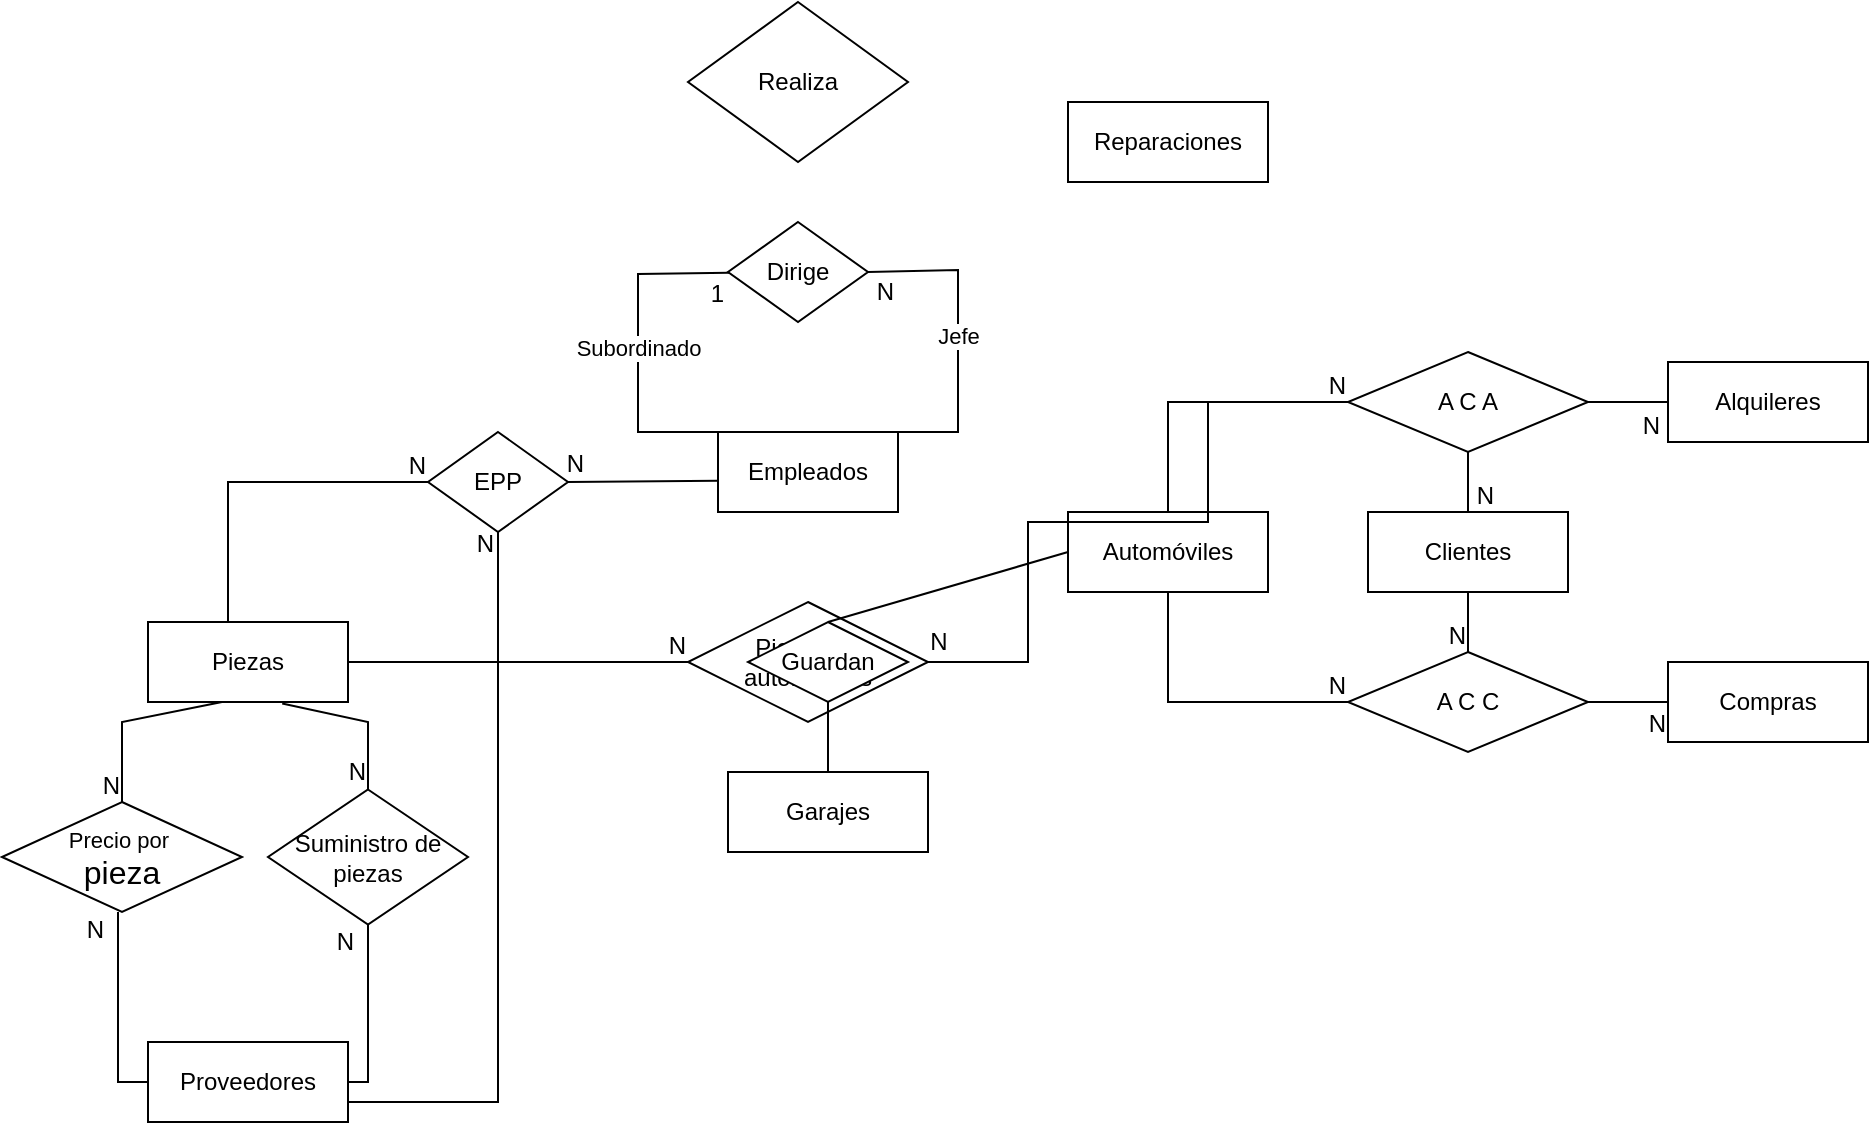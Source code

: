 <mxfile version="24.8.6">
  <diagram name="Página-1" id="gJw8Lhun-Aa-bNbXO7BL">
    <mxGraphModel dx="1776" dy="1097" grid="1" gridSize="10" guides="1" tooltips="1" connect="1" arrows="1" fold="1" page="1" pageScale="1" pageWidth="827" pageHeight="1169" math="0" shadow="0">
      <root>
        <mxCell id="0" />
        <mxCell id="1" parent="0" />
        <mxCell id="eUfo0shMedG3Ke2v0n19-6" value="Compras" style="whiteSpace=wrap;html=1;align=center;" parent="1" vertex="1">
          <mxGeometry x="800" y="650" width="100" height="40" as="geometry" />
        </mxCell>
        <mxCell id="eUfo0shMedG3Ke2v0n19-7" value="Clientes" style="whiteSpace=wrap;html=1;align=center;" parent="1" vertex="1">
          <mxGeometry x="650" y="575" width="100" height="40" as="geometry" />
        </mxCell>
        <mxCell id="eUfo0shMedG3Ke2v0n19-8" value="Alquileres" style="whiteSpace=wrap;html=1;align=center;" parent="1" vertex="1">
          <mxGeometry x="800" y="500" width="100" height="40" as="geometry" />
        </mxCell>
        <mxCell id="eUfo0shMedG3Ke2v0n19-9" value="Piezas" style="whiteSpace=wrap;html=1;align=center;" parent="1" vertex="1">
          <mxGeometry x="40" y="630" width="100" height="40" as="geometry" />
        </mxCell>
        <mxCell id="eUfo0shMedG3Ke2v0n19-10" value="Reparaciones" style="whiteSpace=wrap;html=1;align=center;" parent="1" vertex="1">
          <mxGeometry x="500" y="370" width="100" height="40" as="geometry" />
        </mxCell>
        <mxCell id="eUfo0shMedG3Ke2v0n19-11" value="Automóviles" style="whiteSpace=wrap;html=1;align=center;" parent="1" vertex="1">
          <mxGeometry x="500" y="575" width="100" height="40" as="geometry" />
        </mxCell>
        <mxCell id="eUfo0shMedG3Ke2v0n19-12" value="Proveedores" style="whiteSpace=wrap;html=1;align=center;" parent="1" vertex="1">
          <mxGeometry x="40" y="840" width="100" height="40" as="geometry" />
        </mxCell>
        <mxCell id="eUfo0shMedG3Ke2v0n19-14" value="Garajes" style="whiteSpace=wrap;html=1;align=center;" parent="1" vertex="1">
          <mxGeometry x="330" y="705" width="100" height="40" as="geometry" />
        </mxCell>
        <mxCell id="eUfo0shMedG3Ke2v0n19-15" value="Empleados" style="whiteSpace=wrap;html=1;align=center;" parent="1" vertex="1">
          <mxGeometry x="325" y="535" width="90" height="40" as="geometry" />
        </mxCell>
        <mxCell id="eUfo0shMedG3Ke2v0n19-24" value="Dirige" style="shape=rhombus;perimeter=rhombusPerimeter;whiteSpace=wrap;html=1;align=center;" parent="1" vertex="1">
          <mxGeometry x="330" y="430" width="70" height="50" as="geometry" />
        </mxCell>
        <mxCell id="eUfo0shMedG3Ke2v0n19-36" value="Subordinado" style="endArrow=none;html=1;rounded=0;" parent="1" source="eUfo0shMedG3Ke2v0n19-24" edge="1">
          <mxGeometry relative="1" as="geometry">
            <mxPoint x="285" y="426" as="sourcePoint" />
            <mxPoint x="325" y="535" as="targetPoint" />
            <Array as="points">
              <mxPoint x="285" y="456" />
              <mxPoint x="285" y="535" />
            </Array>
          </mxGeometry>
        </mxCell>
        <mxCell id="eUfo0shMedG3Ke2v0n19-37" value="1" style="resizable=0;html=1;whiteSpace=wrap;align=right;verticalAlign=bottom;" parent="eUfo0shMedG3Ke2v0n19-36" connectable="0" vertex="1">
          <mxGeometry x="1" relative="1" as="geometry">
            <mxPoint x="5" y="-61" as="offset" />
          </mxGeometry>
        </mxCell>
        <mxCell id="eUfo0shMedG3Ke2v0n19-38" value="Jefe" style="endArrow=none;html=1;rounded=0;entryX=1;entryY=0;entryDx=0;entryDy=0;exitX=1;exitY=0.5;exitDx=0;exitDy=0;" parent="1" source="eUfo0shMedG3Ke2v0n19-24" target="eUfo0shMedG3Ke2v0n19-15" edge="1">
          <mxGeometry x="0.007" relative="1" as="geometry">
            <mxPoint x="415" y="454" as="sourcePoint" />
            <mxPoint x="445" y="526" as="targetPoint" />
            <Array as="points">
              <mxPoint x="445" y="454" />
              <mxPoint x="445" y="535" />
            </Array>
            <mxPoint as="offset" />
          </mxGeometry>
        </mxCell>
        <mxCell id="eUfo0shMedG3Ke2v0n19-39" value="N" style="resizable=0;html=1;whiteSpace=wrap;align=right;verticalAlign=bottom;" parent="eUfo0shMedG3Ke2v0n19-38" connectable="0" vertex="1">
          <mxGeometry x="1" relative="1" as="geometry">
            <mxPoint x="-1" y="-62" as="offset" />
          </mxGeometry>
        </mxCell>
        <mxCell id="eUfo0shMedG3Ke2v0n19-42" style="edgeStyle=orthogonalEdgeStyle;rounded=0;orthogonalLoop=1;jettySize=auto;html=1;exitX=0.5;exitY=1;exitDx=0;exitDy=0;" parent="1" source="eUfo0shMedG3Ke2v0n19-10" target="eUfo0shMedG3Ke2v0n19-10" edge="1">
          <mxGeometry relative="1" as="geometry" />
        </mxCell>
        <mxCell id="eUfo0shMedG3Ke2v0n19-43" value="Realiza" style="shape=rhombus;perimeter=rhombusPerimeter;whiteSpace=wrap;html=1;align=center;" parent="1" vertex="1">
          <mxGeometry x="310" y="320" width="110" height="80" as="geometry" />
        </mxCell>
        <mxCell id="yg8PxBLgU_6ZOjR3Xr8K-2" value="A C C" style="shape=rhombus;perimeter=rhombusPerimeter;whiteSpace=wrap;html=1;align=center;" vertex="1" parent="1">
          <mxGeometry x="640" y="645" width="120" height="50" as="geometry" />
        </mxCell>
        <mxCell id="eUfo0shMedG3Ke2v0n19-51" value="&lt;font style=&quot;font-size: 11px;&quot;&gt;Precio por&amp;nbsp;&lt;/font&gt;&lt;div&gt;&lt;font size=&quot;3&quot; style=&quot;&quot;&gt;pieza&lt;/font&gt;&lt;/div&gt;" style="shape=rhombus;perimeter=rhombusPerimeter;whiteSpace=wrap;html=1;align=center;" vertex="1" parent="1">
          <mxGeometry x="-33" y="720" width="120" height="55" as="geometry" />
        </mxCell>
        <mxCell id="yg8PxBLgU_6ZOjR3Xr8K-7" value="A C A" style="shape=rhombus;perimeter=rhombusPerimeter;whiteSpace=wrap;html=1;align=center;" vertex="1" parent="1">
          <mxGeometry x="640" y="495" width="120" height="50" as="geometry" />
        </mxCell>
        <mxCell id="eUfo0shMedG3Ke2v0n19-67" value="Piezas en automóviles" style="shape=rhombus;perimeter=rhombusPerimeter;whiteSpace=wrap;html=1;align=center;" vertex="1" parent="1">
          <mxGeometry x="310" y="620" width="120" height="60" as="geometry" />
        </mxCell>
        <mxCell id="yg8PxBLgU_6ZOjR3Xr8K-15" value="" style="endArrow=none;html=1;rounded=0;fontSize=12;startSize=8;endSize=8;curved=1;entryX=0.5;entryY=0;entryDx=0;entryDy=0;exitX=0.5;exitY=1;exitDx=0;exitDy=0;" edge="1" parent="1" source="yg8PxBLgU_6ZOjR3Xr8K-19" target="eUfo0shMedG3Ke2v0n19-14">
          <mxGeometry relative="1" as="geometry">
            <mxPoint x="570" y="590" as="sourcePoint" />
            <mxPoint x="710" y="640" as="targetPoint" />
          </mxGeometry>
        </mxCell>
        <mxCell id="eUfo0shMedG3Ke2v0n19-68" value="" style="endArrow=none;html=1;rounded=0;entryX=0;entryY=0.5;entryDx=0;entryDy=0;edgeStyle=orthogonalEdgeStyle;exitX=1;exitY=0.5;exitDx=0;exitDy=0;" edge="1" parent="1" source="eUfo0shMedG3Ke2v0n19-9" target="eUfo0shMedG3Ke2v0n19-67">
          <mxGeometry relative="1" as="geometry">
            <mxPoint x="140" y="649.55" as="sourcePoint" />
            <mxPoint x="300" y="650" as="targetPoint" />
          </mxGeometry>
        </mxCell>
        <mxCell id="eUfo0shMedG3Ke2v0n19-69" value="N" style="resizable=0;html=1;whiteSpace=wrap;align=right;verticalAlign=bottom;" connectable="0" vertex="1" parent="eUfo0shMedG3Ke2v0n19-68">
          <mxGeometry x="1" relative="1" as="geometry" />
        </mxCell>
        <mxCell id="yg8PxBLgU_6ZOjR3Xr8K-18" value="" style="endArrow=none;html=1;rounded=0;fontSize=12;startSize=8;endSize=8;curved=1;exitX=0;exitY=0.5;exitDx=0;exitDy=0;entryX=0.5;entryY=0;entryDx=0;entryDy=0;" edge="1" parent="1" source="eUfo0shMedG3Ke2v0n19-11" target="yg8PxBLgU_6ZOjR3Xr8K-19">
          <mxGeometry relative="1" as="geometry">
            <mxPoint x="520" y="610" as="sourcePoint" />
            <mxPoint x="390" y="600" as="targetPoint" />
          </mxGeometry>
        </mxCell>
        <mxCell id="eUfo0shMedG3Ke2v0n19-76" value="" style="endArrow=none;html=1;rounded=0;edgeStyle=orthogonalEdgeStyle;exitX=1;exitY=0.5;exitDx=0;exitDy=0;" edge="1" parent="1" source="eUfo0shMedG3Ke2v0n19-67">
          <mxGeometry relative="1" as="geometry">
            <mxPoint x="440" y="650" as="sourcePoint" />
            <mxPoint x="570" y="520" as="targetPoint" />
            <Array as="points">
              <mxPoint x="480" y="650" />
              <mxPoint x="480" y="580" />
              <mxPoint x="570" y="580" />
            </Array>
          </mxGeometry>
        </mxCell>
        <mxCell id="yg8PxBLgU_6ZOjR3Xr8K-19" value="&lt;div&gt;Guardan&lt;/div&gt;" style="shape=rhombus;perimeter=rhombusPerimeter;whiteSpace=wrap;html=1;align=center;" vertex="1" parent="1">
          <mxGeometry x="340" y="630" width="80" height="40" as="geometry" />
        </mxCell>
        <mxCell id="eUfo0shMedG3Ke2v0n19-80" value="N" style="text;html=1;align=center;verticalAlign=middle;resizable=0;points=[];autosize=1;strokeColor=none;fillColor=none;" vertex="1" parent="1">
          <mxGeometry x="420" y="625" width="30" height="30" as="geometry" />
        </mxCell>
        <mxCell id="yg8PxBLgU_6ZOjR3Xr8K-25" value="" style="endArrow=none;html=1;rounded=0;fontSize=12;startSize=8;endSize=8;entryX=0;entryY=0.5;entryDx=0;entryDy=0;exitX=1;exitY=0.5;exitDx=0;exitDy=0;edgeStyle=orthogonalEdgeStyle;" edge="1" parent="1" source="yg8PxBLgU_6ZOjR3Xr8K-7" target="eUfo0shMedG3Ke2v0n19-8">
          <mxGeometry relative="1" as="geometry">
            <mxPoint x="500" y="450" as="sourcePoint" />
            <mxPoint x="660" y="450" as="targetPoint" />
          </mxGeometry>
        </mxCell>
        <mxCell id="yg8PxBLgU_6ZOjR3Xr8K-26" value="N" style="resizable=0;html=1;whiteSpace=wrap;align=right;verticalAlign=bottom;" connectable="0" vertex="1" parent="yg8PxBLgU_6ZOjR3Xr8K-25">
          <mxGeometry x="1" relative="1" as="geometry">
            <mxPoint x="-3" y="20" as="offset" />
          </mxGeometry>
        </mxCell>
        <mxCell id="eUfo0shMedG3Ke2v0n19-82" value="Suministro de&lt;div&gt;piezas&lt;/div&gt;" style="shape=rhombus;perimeter=rhombusPerimeter;whiteSpace=wrap;html=1;align=center;" vertex="1" parent="1">
          <mxGeometry x="100" y="713.75" width="100" height="67.5" as="geometry" />
        </mxCell>
        <mxCell id="yg8PxBLgU_6ZOjR3Xr8K-28" value="" style="endArrow=none;html=1;rounded=0;fontSize=12;startSize=8;endSize=8;entryX=0;entryY=0.5;entryDx=0;entryDy=0;exitX=1;exitY=0.5;exitDx=0;exitDy=0;elbow=vertical;" edge="1" parent="1" source="yg8PxBLgU_6ZOjR3Xr8K-2" target="eUfo0shMedG3Ke2v0n19-6">
          <mxGeometry relative="1" as="geometry">
            <mxPoint x="620" y="660" as="sourcePoint" />
            <mxPoint x="780" y="660" as="targetPoint" />
          </mxGeometry>
        </mxCell>
        <mxCell id="yg8PxBLgU_6ZOjR3Xr8K-29" value="N" style="resizable=0;html=1;whiteSpace=wrap;align=right;verticalAlign=bottom;" connectable="0" vertex="1" parent="yg8PxBLgU_6ZOjR3Xr8K-28">
          <mxGeometry x="1" relative="1" as="geometry">
            <mxPoint y="19" as="offset" />
          </mxGeometry>
        </mxCell>
        <mxCell id="eUfo0shMedG3Ke2v0n19-83" value="" style="resizable=0;html=1;whiteSpace=wrap;align=right;verticalAlign=bottom;" connectable="0" vertex="1" parent="1">
          <mxGeometry x="25" y="730.077" as="geometry" />
        </mxCell>
        <mxCell id="yg8PxBLgU_6ZOjR3Xr8K-35" value="" style="endArrow=none;html=1;rounded=0;fontSize=12;startSize=8;endSize=8;curved=1;exitX=0.5;exitY=1;exitDx=0;exitDy=0;entryX=0.5;entryY=0;entryDx=0;entryDy=0;" edge="1" parent="1" source="eUfo0shMedG3Ke2v0n19-7" target="yg8PxBLgU_6ZOjR3Xr8K-2">
          <mxGeometry relative="1" as="geometry">
            <mxPoint x="630" y="750" as="sourcePoint" />
            <mxPoint x="790" y="750" as="targetPoint" />
          </mxGeometry>
        </mxCell>
        <mxCell id="yg8PxBLgU_6ZOjR3Xr8K-36" value="N" style="resizable=0;html=1;whiteSpace=wrap;align=right;verticalAlign=bottom;" connectable="0" vertex="1" parent="yg8PxBLgU_6ZOjR3Xr8K-35">
          <mxGeometry x="1" relative="1" as="geometry" />
        </mxCell>
        <mxCell id="eUfo0shMedG3Ke2v0n19-86" value="" style="endArrow=none;html=1;rounded=0;exitX=0.671;exitY=1.019;exitDx=0;exitDy=0;exitPerimeter=0;" edge="1" parent="1" source="eUfo0shMedG3Ke2v0n19-9" target="eUfo0shMedG3Ke2v0n19-82">
          <mxGeometry relative="1" as="geometry">
            <mxPoint x="110" y="690" as="sourcePoint" />
            <mxPoint x="230" y="720" as="targetPoint" />
            <Array as="points">
              <mxPoint x="150" y="680" />
            </Array>
          </mxGeometry>
        </mxCell>
        <mxCell id="eUfo0shMedG3Ke2v0n19-87" value="N" style="resizable=0;html=1;whiteSpace=wrap;align=right;verticalAlign=bottom;" connectable="0" vertex="1" parent="eUfo0shMedG3Ke2v0n19-86">
          <mxGeometry x="1" relative="1" as="geometry" />
        </mxCell>
        <mxCell id="yg8PxBLgU_6ZOjR3Xr8K-37" value="" style="endArrow=none;html=1;rounded=0;fontSize=12;startSize=8;endSize=8;exitX=0.5;exitY=1;exitDx=0;exitDy=0;entryX=0;entryY=0.5;entryDx=0;entryDy=0;edgeStyle=orthogonalEdgeStyle;" edge="1" parent="1" source="eUfo0shMedG3Ke2v0n19-11" target="yg8PxBLgU_6ZOjR3Xr8K-2">
          <mxGeometry relative="1" as="geometry">
            <mxPoint x="530" y="620" as="sourcePoint" />
            <mxPoint x="690" y="620" as="targetPoint" />
          </mxGeometry>
        </mxCell>
        <mxCell id="yg8PxBLgU_6ZOjR3Xr8K-38" value="N" style="resizable=0;html=1;whiteSpace=wrap;align=right;verticalAlign=bottom;" connectable="0" vertex="1" parent="yg8PxBLgU_6ZOjR3Xr8K-37">
          <mxGeometry x="1" relative="1" as="geometry" />
        </mxCell>
        <mxCell id="eUfo0shMedG3Ke2v0n19-88" value="" style="endArrow=none;html=1;rounded=0;exitX=0.671;exitY=1.019;exitDx=0;exitDy=0;exitPerimeter=0;entryX=0.5;entryY=0;entryDx=0;entryDy=0;" edge="1" parent="1" target="eUfo0shMedG3Ke2v0n19-51">
          <mxGeometry relative="1" as="geometry">
            <mxPoint x="77" y="670" as="sourcePoint" />
            <mxPoint x="50" y="709" as="targetPoint" />
            <Array as="points">
              <mxPoint x="27" y="680" />
            </Array>
          </mxGeometry>
        </mxCell>
        <mxCell id="eUfo0shMedG3Ke2v0n19-89" value="N" style="resizable=0;html=1;whiteSpace=wrap;align=right;verticalAlign=bottom;" connectable="0" vertex="1" parent="eUfo0shMedG3Ke2v0n19-88">
          <mxGeometry x="1" relative="1" as="geometry" />
        </mxCell>
        <mxCell id="yg8PxBLgU_6ZOjR3Xr8K-40" value="" style="endArrow=none;html=1;rounded=0;fontSize=12;startSize=8;endSize=8;exitX=0.5;exitY=0;exitDx=0;exitDy=0;entryX=0;entryY=0.5;entryDx=0;entryDy=0;edgeStyle=orthogonalEdgeStyle;" edge="1" parent="1" source="eUfo0shMedG3Ke2v0n19-11" target="yg8PxBLgU_6ZOjR3Xr8K-7">
          <mxGeometry relative="1" as="geometry">
            <mxPoint x="530" y="620" as="sourcePoint" />
            <mxPoint x="690" y="620" as="targetPoint" />
          </mxGeometry>
        </mxCell>
        <mxCell id="yg8PxBLgU_6ZOjR3Xr8K-41" value="N" style="resizable=0;html=1;whiteSpace=wrap;align=right;verticalAlign=bottom;" connectable="0" vertex="1" parent="yg8PxBLgU_6ZOjR3Xr8K-40">
          <mxGeometry x="1" relative="1" as="geometry" />
        </mxCell>
        <mxCell id="eUfo0shMedG3Ke2v0n19-92" value="" style="endArrow=none;html=1;rounded=0;entryX=0.5;entryY=1;entryDx=0;entryDy=0;exitX=1;exitY=0.5;exitDx=0;exitDy=0;" edge="1" parent="1" source="eUfo0shMedG3Ke2v0n19-12" target="eUfo0shMedG3Ke2v0n19-82">
          <mxGeometry relative="1" as="geometry">
            <mxPoint x="70" y="760" as="sourcePoint" />
            <mxPoint x="230" y="760" as="targetPoint" />
            <Array as="points">
              <mxPoint x="150" y="860" />
            </Array>
          </mxGeometry>
        </mxCell>
        <mxCell id="eUfo0shMedG3Ke2v0n19-93" value="N" style="resizable=0;html=1;whiteSpace=wrap;align=right;verticalAlign=bottom;" connectable="0" vertex="1" parent="eUfo0shMedG3Ke2v0n19-92">
          <mxGeometry x="1" relative="1" as="geometry">
            <mxPoint x="-6" y="17" as="offset" />
          </mxGeometry>
        </mxCell>
        <mxCell id="yg8PxBLgU_6ZOjR3Xr8K-42" value="" style="endArrow=none;html=1;rounded=0;fontSize=12;startSize=8;endSize=8;curved=1;exitX=0.5;exitY=1;exitDx=0;exitDy=0;entryX=0.5;entryY=0;entryDx=0;entryDy=0;" edge="1" parent="1" source="yg8PxBLgU_6ZOjR3Xr8K-7" target="eUfo0shMedG3Ke2v0n19-7">
          <mxGeometry relative="1" as="geometry">
            <mxPoint x="740" y="560" as="sourcePoint" />
            <mxPoint x="900" y="560" as="targetPoint" />
          </mxGeometry>
        </mxCell>
        <mxCell id="yg8PxBLgU_6ZOjR3Xr8K-43" value="N" style="resizable=0;html=1;whiteSpace=wrap;align=right;verticalAlign=bottom;" connectable="0" vertex="1" parent="yg8PxBLgU_6ZOjR3Xr8K-42">
          <mxGeometry x="1" relative="1" as="geometry">
            <mxPoint x="14" as="offset" />
          </mxGeometry>
        </mxCell>
        <mxCell id="eUfo0shMedG3Ke2v0n19-94" value="" style="endArrow=none;html=1;rounded=0;entryX=0.5;entryY=1;entryDx=0;entryDy=0;exitX=0;exitY=0.5;exitDx=0;exitDy=0;" edge="1" parent="1" source="eUfo0shMedG3Ke2v0n19-12">
          <mxGeometry relative="1" as="geometry">
            <mxPoint x="15" y="854" as="sourcePoint" />
            <mxPoint x="25" y="775" as="targetPoint" />
            <Array as="points">
              <mxPoint x="25" y="860" />
            </Array>
          </mxGeometry>
        </mxCell>
        <mxCell id="eUfo0shMedG3Ke2v0n19-95" value="N" style="resizable=0;html=1;whiteSpace=wrap;align=right;verticalAlign=bottom;" connectable="0" vertex="1" parent="eUfo0shMedG3Ke2v0n19-94">
          <mxGeometry x="1" relative="1" as="geometry">
            <mxPoint x="-6" y="17" as="offset" />
          </mxGeometry>
        </mxCell>
        <mxCell id="eUfo0shMedG3Ke2v0n19-96" value="EPP" style="shape=rhombus;perimeter=rhombusPerimeter;whiteSpace=wrap;html=1;align=center;" vertex="1" parent="1">
          <mxGeometry x="180" y="535" width="70" height="50" as="geometry" />
        </mxCell>
        <mxCell id="eUfo0shMedG3Ke2v0n19-100" value="" style="endArrow=none;html=1;rounded=0;exitX=0.4;exitY=0;exitDx=0;exitDy=0;exitPerimeter=0;entryX=0;entryY=0.5;entryDx=0;entryDy=0;" edge="1" parent="1" source="eUfo0shMedG3Ke2v0n19-9" target="eUfo0shMedG3Ke2v0n19-96">
          <mxGeometry relative="1" as="geometry">
            <mxPoint x="20" y="559.66" as="sourcePoint" />
            <mxPoint x="180" y="558" as="targetPoint" />
            <Array as="points">
              <mxPoint x="80" y="560" />
            </Array>
          </mxGeometry>
        </mxCell>
        <mxCell id="eUfo0shMedG3Ke2v0n19-101" value="N" style="resizable=0;html=1;whiteSpace=wrap;align=right;verticalAlign=bottom;" connectable="0" vertex="1" parent="eUfo0shMedG3Ke2v0n19-100">
          <mxGeometry x="1" relative="1" as="geometry" />
        </mxCell>
        <mxCell id="eUfo0shMedG3Ke2v0n19-104" value="" style="endArrow=none;html=1;rounded=0;entryX=0.5;entryY=1;entryDx=0;entryDy=0;exitX=1;exitY=0.75;exitDx=0;exitDy=0;" edge="1" parent="1" source="eUfo0shMedG3Ke2v0n19-12" target="eUfo0shMedG3Ke2v0n19-96">
          <mxGeometry relative="1" as="geometry">
            <mxPoint x="215" y="900" as="sourcePoint" />
            <mxPoint x="270" y="710" as="targetPoint" />
            <Array as="points">
              <mxPoint x="215" y="870" />
            </Array>
          </mxGeometry>
        </mxCell>
        <mxCell id="eUfo0shMedG3Ke2v0n19-105" value="N" style="resizable=0;html=1;whiteSpace=wrap;align=right;verticalAlign=bottom;" connectable="0" vertex="1" parent="eUfo0shMedG3Ke2v0n19-104">
          <mxGeometry x="1" relative="1" as="geometry">
            <mxPoint x="-1" y="14" as="offset" />
          </mxGeometry>
        </mxCell>
        <mxCell id="eUfo0shMedG3Ke2v0n19-106" value="" style="endArrow=none;html=1;rounded=0;entryX=1;entryY=0.5;entryDx=0;entryDy=0;exitX=0.002;exitY=0.61;exitDx=0;exitDy=0;exitPerimeter=0;" edge="1" parent="1" source="eUfo0shMedG3Ke2v0n19-15" target="eUfo0shMedG3Ke2v0n19-96">
          <mxGeometry relative="1" as="geometry">
            <mxPoint x="80" y="670" as="sourcePoint" />
            <mxPoint x="240" y="670" as="targetPoint" />
          </mxGeometry>
        </mxCell>
        <mxCell id="eUfo0shMedG3Ke2v0n19-107" value="N" style="resizable=0;html=1;whiteSpace=wrap;align=right;verticalAlign=bottom;" connectable="0" vertex="1" parent="eUfo0shMedG3Ke2v0n19-106">
          <mxGeometry x="1" relative="1" as="geometry">
            <mxPoint x="9" as="offset" />
          </mxGeometry>
        </mxCell>
      </root>
    </mxGraphModel>
  </diagram>
</mxfile>

